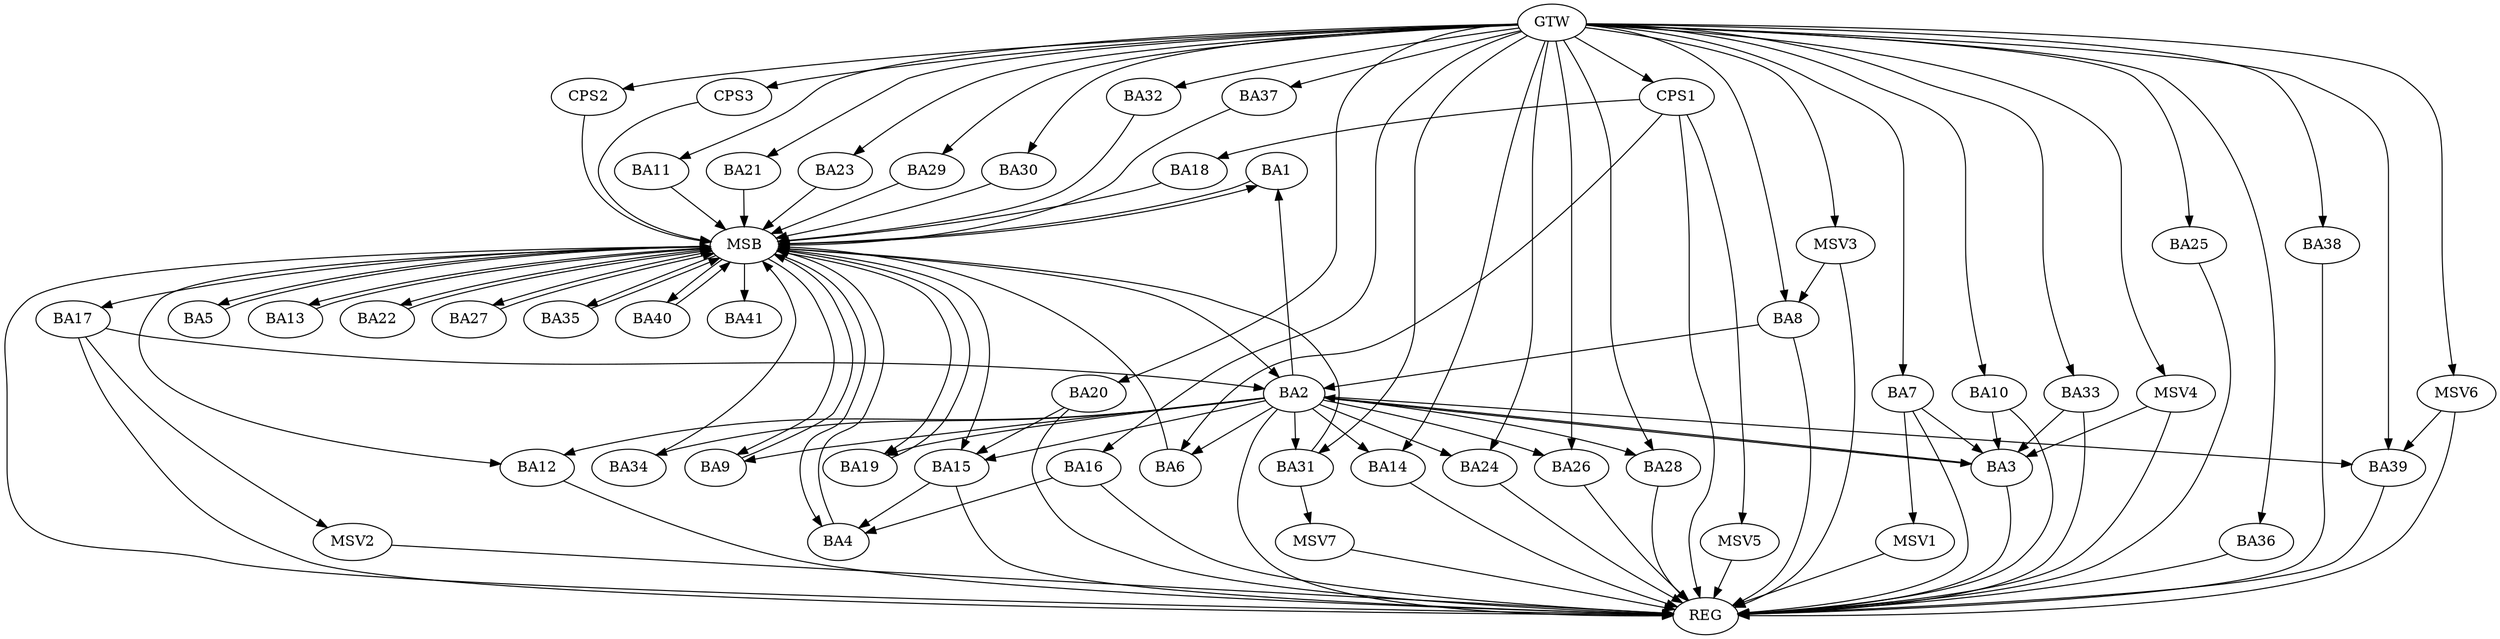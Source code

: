 strict digraph G {
  BA1 [ label="BA1" ];
  BA2 [ label="BA2" ];
  BA3 [ label="BA3" ];
  BA4 [ label="BA4" ];
  BA5 [ label="BA5" ];
  BA6 [ label="BA6" ];
  BA7 [ label="BA7" ];
  BA8 [ label="BA8" ];
  BA9 [ label="BA9" ];
  BA10 [ label="BA10" ];
  BA11 [ label="BA11" ];
  BA12 [ label="BA12" ];
  BA13 [ label="BA13" ];
  BA14 [ label="BA14" ];
  BA15 [ label="BA15" ];
  BA16 [ label="BA16" ];
  BA17 [ label="BA17" ];
  BA18 [ label="BA18" ];
  BA19 [ label="BA19" ];
  BA20 [ label="BA20" ];
  BA21 [ label="BA21" ];
  BA22 [ label="BA22" ];
  BA23 [ label="BA23" ];
  BA24 [ label="BA24" ];
  BA25 [ label="BA25" ];
  BA26 [ label="BA26" ];
  BA27 [ label="BA27" ];
  BA28 [ label="BA28" ];
  BA29 [ label="BA29" ];
  BA30 [ label="BA30" ];
  BA31 [ label="BA31" ];
  BA32 [ label="BA32" ];
  BA33 [ label="BA33" ];
  BA34 [ label="BA34" ];
  BA35 [ label="BA35" ];
  BA36 [ label="BA36" ];
  BA37 [ label="BA37" ];
  BA38 [ label="BA38" ];
  BA39 [ label="BA39" ];
  BA40 [ label="BA40" ];
  BA41 [ label="BA41" ];
  CPS1 [ label="CPS1" ];
  CPS2 [ label="CPS2" ];
  CPS3 [ label="CPS3" ];
  GTW [ label="GTW" ];
  REG [ label="REG" ];
  MSB [ label="MSB" ];
  MSV1 [ label="MSV1" ];
  MSV2 [ label="MSV2" ];
  MSV3 [ label="MSV3" ];
  MSV4 [ label="MSV4" ];
  MSV5 [ label="MSV5" ];
  MSV6 [ label="MSV6" ];
  MSV7 [ label="MSV7" ];
  BA2 -> BA1;
  BA3 -> BA2;
  BA7 -> BA3;
  BA8 -> BA2;
  BA10 -> BA3;
  BA15 -> BA4;
  BA16 -> BA4;
  BA17 -> BA2;
  BA20 -> BA15;
  BA33 -> BA3;
  CPS1 -> BA18;
  CPS1 -> BA6;
  GTW -> BA7;
  GTW -> BA8;
  GTW -> BA10;
  GTW -> BA11;
  GTW -> BA14;
  GTW -> BA16;
  GTW -> BA20;
  GTW -> BA21;
  GTW -> BA23;
  GTW -> BA24;
  GTW -> BA25;
  GTW -> BA26;
  GTW -> BA28;
  GTW -> BA29;
  GTW -> BA30;
  GTW -> BA31;
  GTW -> BA32;
  GTW -> BA33;
  GTW -> BA36;
  GTW -> BA37;
  GTW -> BA38;
  GTW -> BA39;
  GTW -> CPS1;
  GTW -> CPS2;
  GTW -> CPS3;
  BA2 -> REG;
  BA3 -> REG;
  BA7 -> REG;
  BA8 -> REG;
  BA10 -> REG;
  BA12 -> REG;
  BA14 -> REG;
  BA15 -> REG;
  BA16 -> REG;
  BA17 -> REG;
  BA20 -> REG;
  BA24 -> REG;
  BA25 -> REG;
  BA26 -> REG;
  BA28 -> REG;
  BA33 -> REG;
  BA36 -> REG;
  BA38 -> REG;
  BA39 -> REG;
  CPS1 -> REG;
  BA1 -> MSB;
  MSB -> BA2;
  MSB -> REG;
  BA4 -> MSB;
  BA5 -> MSB;
  MSB -> BA1;
  BA6 -> MSB;
  BA9 -> MSB;
  BA11 -> MSB;
  MSB -> BA4;
  BA13 -> MSB;
  MSB -> BA5;
  BA18 -> MSB;
  MSB -> BA13;
  BA19 -> MSB;
  BA21 -> MSB;
  BA22 -> MSB;
  MSB -> BA15;
  BA23 -> MSB;
  BA27 -> MSB;
  BA29 -> MSB;
  MSB -> BA9;
  BA30 -> MSB;
  MSB -> BA22;
  BA31 -> MSB;
  BA32 -> MSB;
  BA34 -> MSB;
  BA35 -> MSB;
  BA37 -> MSB;
  BA40 -> MSB;
  MSB -> BA19;
  CPS2 -> MSB;
  MSB -> BA27;
  MSB -> BA41;
  CPS3 -> MSB;
  MSB -> BA40;
  MSB -> BA17;
  MSB -> BA35;
  MSB -> BA12;
  BA2 -> BA26;
  BA2 -> BA34;
  BA2 -> BA14;
  BA2 -> BA31;
  BA2 -> BA9;
  BA2 -> BA15;
  BA2 -> BA3;
  BA2 -> BA24;
  BA2 -> BA12;
  BA2 -> BA39;
  BA2 -> BA19;
  BA2 -> BA28;
  BA2 -> BA6;
  BA7 -> MSV1;
  MSV1 -> REG;
  BA17 -> MSV2;
  MSV2 -> REG;
  MSV3 -> BA8;
  GTW -> MSV3;
  MSV3 -> REG;
  MSV4 -> BA3;
  GTW -> MSV4;
  MSV4 -> REG;
  CPS1 -> MSV5;
  MSV5 -> REG;
  MSV6 -> BA39;
  GTW -> MSV6;
  MSV6 -> REG;
  BA31 -> MSV7;
  MSV7 -> REG;
}
